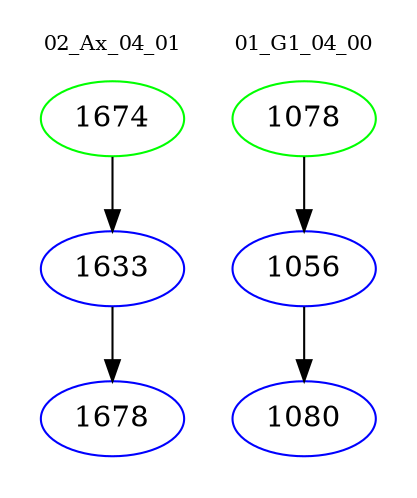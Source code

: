 digraph{
subgraph cluster_0 {
color = white
label = "02_Ax_04_01";
fontsize=10;
T0_1674 [label="1674", color="green"]
T0_1674 -> T0_1633 [color="black"]
T0_1633 [label="1633", color="blue"]
T0_1633 -> T0_1678 [color="black"]
T0_1678 [label="1678", color="blue"]
}
subgraph cluster_1 {
color = white
label = "01_G1_04_00";
fontsize=10;
T1_1078 [label="1078", color="green"]
T1_1078 -> T1_1056 [color="black"]
T1_1056 [label="1056", color="blue"]
T1_1056 -> T1_1080 [color="black"]
T1_1080 [label="1080", color="blue"]
}
}
